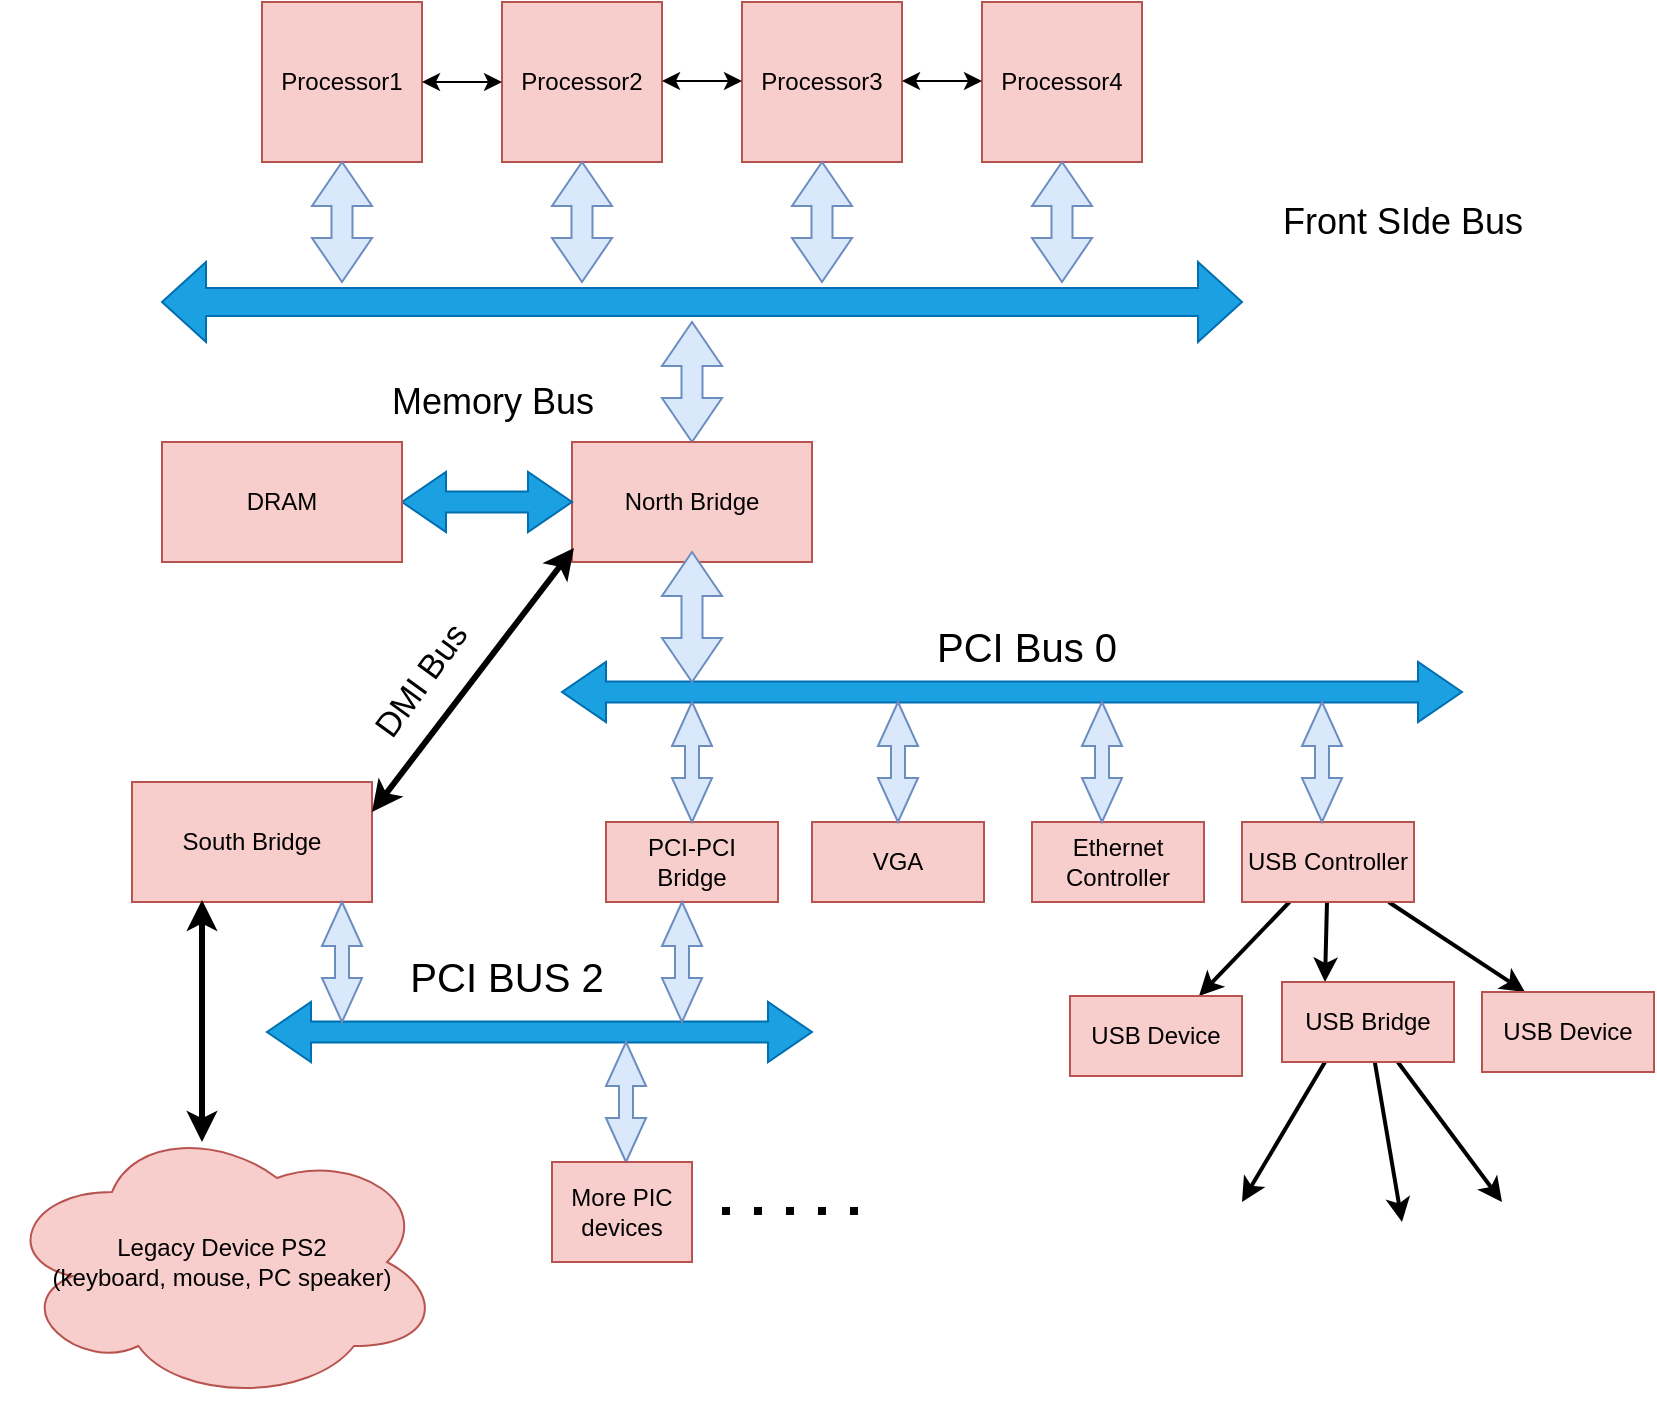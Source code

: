 <mxfile version="13.4.0" type="github">
  <diagram id="cfWycw0iluidlCtiPQWs" name="Page-1">
    <mxGraphModel dx="2066" dy="1105" grid="1" gridSize="10" guides="1" tooltips="1" connect="1" arrows="1" fold="1" page="1" pageScale="1" pageWidth="827" pageHeight="1169" math="0" shadow="0">
      <root>
        <mxCell id="0" />
        <mxCell id="1" parent="0" />
        <mxCell id="TW3tm_7QO1CJUnOCcFBR-1" value="Processor1" style="whiteSpace=wrap;html=1;aspect=fixed;fillColor=#f8cecc;strokeColor=#b85450;" vertex="1" parent="1">
          <mxGeometry x="160" y="170" width="80" height="80" as="geometry" />
        </mxCell>
        <mxCell id="TW3tm_7QO1CJUnOCcFBR-2" value="&lt;span&gt;Processor2&lt;/span&gt;" style="whiteSpace=wrap;html=1;aspect=fixed;fillColor=#f8cecc;strokeColor=#b85450;" vertex="1" parent="1">
          <mxGeometry x="280" y="170" width="80" height="80" as="geometry" />
        </mxCell>
        <mxCell id="TW3tm_7QO1CJUnOCcFBR-3" value="&lt;span&gt;Processor3&lt;/span&gt;" style="whiteSpace=wrap;html=1;aspect=fixed;fillColor=#f8cecc;strokeColor=#b85450;" vertex="1" parent="1">
          <mxGeometry x="400" y="170" width="80" height="80" as="geometry" />
        </mxCell>
        <mxCell id="TW3tm_7QO1CJUnOCcFBR-4" value="&lt;span&gt;Processor4&lt;/span&gt;" style="whiteSpace=wrap;html=1;aspect=fixed;fillColor=#f8cecc;strokeColor=#b85450;" vertex="1" parent="1">
          <mxGeometry x="520" y="170" width="80" height="80" as="geometry" />
        </mxCell>
        <mxCell id="TW3tm_7QO1CJUnOCcFBR-5" value="" style="endArrow=classic;startArrow=classic;html=1;exitX=1;exitY=0.5;exitDx=0;exitDy=0;entryX=0;entryY=0.5;entryDx=0;entryDy=0;" edge="1" parent="1" source="TW3tm_7QO1CJUnOCcFBR-1" target="TW3tm_7QO1CJUnOCcFBR-2">
          <mxGeometry width="50" height="50" relative="1" as="geometry">
            <mxPoint x="240" y="240" as="sourcePoint" />
            <mxPoint x="290" y="190" as="targetPoint" />
          </mxGeometry>
        </mxCell>
        <mxCell id="TW3tm_7QO1CJUnOCcFBR-7" value="" style="endArrow=classic;startArrow=classic;html=1;exitX=1;exitY=0.5;exitDx=0;exitDy=0;entryX=0;entryY=0.5;entryDx=0;entryDy=0;" edge="1" parent="1">
          <mxGeometry width="50" height="50" relative="1" as="geometry">
            <mxPoint x="360" y="209.5" as="sourcePoint" />
            <mxPoint x="400" y="209.5" as="targetPoint" />
          </mxGeometry>
        </mxCell>
        <mxCell id="TW3tm_7QO1CJUnOCcFBR-8" value="" style="endArrow=classic;startArrow=classic;html=1;exitX=1;exitY=0.5;exitDx=0;exitDy=0;entryX=0;entryY=0.5;entryDx=0;entryDy=0;" edge="1" parent="1">
          <mxGeometry width="50" height="50" relative="1" as="geometry">
            <mxPoint x="480" y="209.5" as="sourcePoint" />
            <mxPoint x="520" y="209.5" as="targetPoint" />
          </mxGeometry>
        </mxCell>
        <mxCell id="TW3tm_7QO1CJUnOCcFBR-9" value="" style="html=1;shadow=0;dashed=0;align=center;verticalAlign=middle;shape=mxgraph.arrows2.twoWayArrow;dy=0.65;dx=22;fillColor=#1ba1e2;strokeColor=#006EAF;fontColor=#ffffff;" vertex="1" parent="1">
          <mxGeometry x="110" y="300" width="540" height="40" as="geometry" />
        </mxCell>
        <mxCell id="TW3tm_7QO1CJUnOCcFBR-10" value="&lt;font style=&quot;font-size: 18px&quot;&gt;Front SIde Bus&lt;/font&gt;" style="text;html=1;align=center;verticalAlign=middle;resizable=0;points=[];autosize=1;" vertex="1" parent="1">
          <mxGeometry x="660" y="270" width="140" height="20" as="geometry" />
        </mxCell>
        <mxCell id="TW3tm_7QO1CJUnOCcFBR-11" value="" style="html=1;shadow=0;dashed=0;align=center;verticalAlign=middle;shape=mxgraph.arrows2.twoWayArrow;dy=0.65;dx=22;direction=south;fillColor=#dae8fc;strokeColor=#6c8ebf;" vertex="1" parent="1">
          <mxGeometry x="185" y="250" width="30" height="60" as="geometry" />
        </mxCell>
        <mxCell id="TW3tm_7QO1CJUnOCcFBR-12" value="" style="html=1;shadow=0;dashed=0;align=center;verticalAlign=middle;shape=mxgraph.arrows2.twoWayArrow;dy=0.65;dx=22;direction=south;fillColor=#dae8fc;strokeColor=#6c8ebf;" vertex="1" parent="1">
          <mxGeometry x="305" y="250" width="30" height="60" as="geometry" />
        </mxCell>
        <mxCell id="TW3tm_7QO1CJUnOCcFBR-13" value="" style="html=1;shadow=0;dashed=0;align=center;verticalAlign=middle;shape=mxgraph.arrows2.twoWayArrow;dy=0.65;dx=22;direction=south;fillColor=#dae8fc;strokeColor=#6c8ebf;" vertex="1" parent="1">
          <mxGeometry x="425" y="250" width="30" height="60" as="geometry" />
        </mxCell>
        <mxCell id="TW3tm_7QO1CJUnOCcFBR-14" value="" style="html=1;shadow=0;dashed=0;align=center;verticalAlign=middle;shape=mxgraph.arrows2.twoWayArrow;dy=0.65;dx=22;direction=south;fillColor=#dae8fc;strokeColor=#6c8ebf;" vertex="1" parent="1">
          <mxGeometry x="545" y="250" width="30" height="60" as="geometry" />
        </mxCell>
        <mxCell id="TW3tm_7QO1CJUnOCcFBR-15" value="" style="html=1;shadow=0;dashed=0;align=center;verticalAlign=middle;shape=mxgraph.arrows2.twoWayArrow;dy=0.65;dx=22;direction=south;fillColor=#dae8fc;strokeColor=#6c8ebf;" vertex="1" parent="1">
          <mxGeometry x="360" y="330" width="30" height="60" as="geometry" />
        </mxCell>
        <mxCell id="TW3tm_7QO1CJUnOCcFBR-16" value="North Bridge" style="rounded=0;whiteSpace=wrap;html=1;fillColor=#f8cecc;strokeColor=#b85450;" vertex="1" parent="1">
          <mxGeometry x="315" y="390" width="120" height="60" as="geometry" />
        </mxCell>
        <mxCell id="TW3tm_7QO1CJUnOCcFBR-17" value="" style="html=1;shadow=0;dashed=0;align=center;verticalAlign=middle;shape=mxgraph.arrows2.twoWayArrow;dy=0.65;dx=22;fillColor=#1ba1e2;strokeColor=#006EAF;fontColor=#ffffff;" vertex="1" parent="1">
          <mxGeometry x="230" y="405" width="85" height="30" as="geometry" />
        </mxCell>
        <mxCell id="TW3tm_7QO1CJUnOCcFBR-18" value="DRAM" style="rounded=0;whiteSpace=wrap;html=1;fillColor=#f8cecc;strokeColor=#b85450;" vertex="1" parent="1">
          <mxGeometry x="110" y="390" width="120" height="60" as="geometry" />
        </mxCell>
        <mxCell id="TW3tm_7QO1CJUnOCcFBR-19" value="&lt;font style=&quot;font-size: 18px&quot;&gt;Memory Bus&lt;/font&gt;" style="text;html=1;align=center;verticalAlign=middle;resizable=0;points=[];autosize=1;" vertex="1" parent="1">
          <mxGeometry x="215" y="360" width="120" height="20" as="geometry" />
        </mxCell>
        <mxCell id="TW3tm_7QO1CJUnOCcFBR-20" value="South Bridge" style="rounded=0;whiteSpace=wrap;html=1;fillColor=#f8cecc;strokeColor=#b85450;" vertex="1" parent="1">
          <mxGeometry x="95" y="560" width="120" height="60" as="geometry" />
        </mxCell>
        <mxCell id="TW3tm_7QO1CJUnOCcFBR-22" value="" style="endArrow=classic;startArrow=classic;html=1;exitX=1;exitY=0.25;exitDx=0;exitDy=0;entryX=0.008;entryY=0.883;entryDx=0;entryDy=0;strokeWidth=3;entryPerimeter=0;" edge="1" parent="1" source="TW3tm_7QO1CJUnOCcFBR-20" target="TW3tm_7QO1CJUnOCcFBR-16">
          <mxGeometry width="50" height="50" relative="1" as="geometry">
            <mxPoint x="250" y="530" as="sourcePoint" />
            <mxPoint x="300" y="480" as="targetPoint" />
          </mxGeometry>
        </mxCell>
        <mxCell id="TW3tm_7QO1CJUnOCcFBR-23" value="&lt;font style=&quot;font-size: 17px&quot;&gt;DMI Bus&lt;/font&gt;" style="text;html=1;align=center;verticalAlign=middle;resizable=0;points=[];autosize=1;rotation=306;" vertex="1" parent="1">
          <mxGeometry x="200" y="500" width="80" height="20" as="geometry" />
        </mxCell>
        <mxCell id="TW3tm_7QO1CJUnOCcFBR-26" value="" style="html=1;shadow=0;dashed=0;align=center;verticalAlign=middle;shape=mxgraph.arrows2.twoWayArrow;dy=0.65;dx=22;fillColor=#1ba1e2;strokeColor=#006EAF;fontColor=#ffffff;" vertex="1" parent="1">
          <mxGeometry x="310" y="500" width="450" height="30" as="geometry" />
        </mxCell>
        <mxCell id="TW3tm_7QO1CJUnOCcFBR-27" value="" style="html=1;shadow=0;dashed=0;align=center;verticalAlign=middle;shape=mxgraph.arrows2.twoWayArrow;dy=0.65;dx=22;direction=south;fillColor=#dae8fc;strokeColor=#6c8ebf;sketch=0;" vertex="1" parent="1">
          <mxGeometry x="360" y="445" width="30" height="65" as="geometry" />
        </mxCell>
        <mxCell id="TW3tm_7QO1CJUnOCcFBR-30" value="PCI-PCI&lt;br&gt;Bridge" style="rounded=0;whiteSpace=wrap;html=1;fillColor=#f8cecc;strokeColor=#b85450;" vertex="1" parent="1">
          <mxGeometry x="332" y="580" width="86" height="40" as="geometry" />
        </mxCell>
        <mxCell id="TW3tm_7QO1CJUnOCcFBR-31" value="VGA" style="rounded=0;whiteSpace=wrap;html=1;fillColor=#f8cecc;strokeColor=#b85450;" vertex="1" parent="1">
          <mxGeometry x="435" y="580" width="86" height="40" as="geometry" />
        </mxCell>
        <mxCell id="TW3tm_7QO1CJUnOCcFBR-32" value="Ethernet Controller" style="rounded=0;whiteSpace=wrap;html=1;fillColor=#f8cecc;strokeColor=#b85450;" vertex="1" parent="1">
          <mxGeometry x="545" y="580" width="86" height="40" as="geometry" />
        </mxCell>
        <mxCell id="TW3tm_7QO1CJUnOCcFBR-62" style="edgeStyle=none;rounded=0;orthogonalLoop=1;jettySize=auto;html=1;entryX=0.75;entryY=0;entryDx=0;entryDy=0;strokeWidth=2;" edge="1" parent="1" source="TW3tm_7QO1CJUnOCcFBR-33" target="TW3tm_7QO1CJUnOCcFBR-58">
          <mxGeometry relative="1" as="geometry" />
        </mxCell>
        <mxCell id="TW3tm_7QO1CJUnOCcFBR-63" style="edgeStyle=none;rounded=0;orthogonalLoop=1;jettySize=auto;html=1;entryX=0.25;entryY=0;entryDx=0;entryDy=0;strokeWidth=2;" edge="1" parent="1" source="TW3tm_7QO1CJUnOCcFBR-33" target="TW3tm_7QO1CJUnOCcFBR-56">
          <mxGeometry relative="1" as="geometry" />
        </mxCell>
        <mxCell id="TW3tm_7QO1CJUnOCcFBR-64" style="edgeStyle=none;rounded=0;orthogonalLoop=1;jettySize=auto;html=1;entryX=0.25;entryY=0;entryDx=0;entryDy=0;strokeWidth=2;" edge="1" parent="1" source="TW3tm_7QO1CJUnOCcFBR-33" target="TW3tm_7QO1CJUnOCcFBR-57">
          <mxGeometry relative="1" as="geometry" />
        </mxCell>
        <mxCell id="TW3tm_7QO1CJUnOCcFBR-33" value="USB Controller" style="rounded=0;whiteSpace=wrap;html=1;fillColor=#f8cecc;strokeColor=#b85450;" vertex="1" parent="1">
          <mxGeometry x="650" y="580" width="86" height="40" as="geometry" />
        </mxCell>
        <mxCell id="TW3tm_7QO1CJUnOCcFBR-34" value="" style="html=1;shadow=0;dashed=0;align=center;verticalAlign=middle;shape=mxgraph.arrows2.twoWayArrow;dy=0.65;dx=22;direction=south;fillColor=#dae8fc;strokeColor=#6c8ebf;sketch=0;" vertex="1" parent="1">
          <mxGeometry x="365" y="520" width="20" height="60" as="geometry" />
        </mxCell>
        <mxCell id="TW3tm_7QO1CJUnOCcFBR-35" value="" style="html=1;shadow=0;dashed=0;align=center;verticalAlign=middle;shape=mxgraph.arrows2.twoWayArrow;dy=0.65;dx=22;direction=south;fillColor=#dae8fc;strokeColor=#6c8ebf;sketch=0;" vertex="1" parent="1">
          <mxGeometry x="468" y="520" width="20" height="60" as="geometry" />
        </mxCell>
        <mxCell id="TW3tm_7QO1CJUnOCcFBR-36" value="" style="html=1;shadow=0;dashed=0;align=center;verticalAlign=middle;shape=mxgraph.arrows2.twoWayArrow;dy=0.65;dx=22;direction=south;fillColor=#dae8fc;strokeColor=#6c8ebf;sketch=0;" vertex="1" parent="1">
          <mxGeometry x="570" y="520" width="20" height="60" as="geometry" />
        </mxCell>
        <mxCell id="TW3tm_7QO1CJUnOCcFBR-37" value="" style="html=1;shadow=0;dashed=0;align=center;verticalAlign=middle;shape=mxgraph.arrows2.twoWayArrow;dy=0.65;dx=22;direction=south;fillColor=#dae8fc;strokeColor=#6c8ebf;sketch=0;" vertex="1" parent="1">
          <mxGeometry x="680" y="520" width="20" height="60" as="geometry" />
        </mxCell>
        <mxCell id="TW3tm_7QO1CJUnOCcFBR-40" value="&lt;font style=&quot;font-size: 20px&quot;&gt;PCI Bus 0&lt;/font&gt;" style="text;html=1;align=center;verticalAlign=middle;resizable=0;points=[];autosize=1;" vertex="1" parent="1">
          <mxGeometry x="487" y="482" width="110" height="20" as="geometry" />
        </mxCell>
        <mxCell id="TW3tm_7QO1CJUnOCcFBR-41" value="" style="html=1;shadow=0;dashed=0;align=center;verticalAlign=middle;shape=mxgraph.arrows2.twoWayArrow;dy=0.65;dx=22;fillColor=#1ba1e2;strokeColor=#006EAF;fontColor=#ffffff;" vertex="1" parent="1">
          <mxGeometry x="162.5" y="670" width="272.5" height="30" as="geometry" />
        </mxCell>
        <mxCell id="TW3tm_7QO1CJUnOCcFBR-42" value="" style="html=1;shadow=0;dashed=0;align=center;verticalAlign=middle;shape=mxgraph.arrows2.twoWayArrow;dy=0.65;dx=22;direction=south;fillColor=#dae8fc;strokeColor=#6c8ebf;sketch=0;" vertex="1" parent="1">
          <mxGeometry x="190" y="620" width="20" height="60" as="geometry" />
        </mxCell>
        <mxCell id="TW3tm_7QO1CJUnOCcFBR-45" value="" style="html=1;shadow=0;dashed=0;align=center;verticalAlign=middle;shape=mxgraph.arrows2.twoWayArrow;dy=0.65;dx=22;direction=south;fillColor=#dae8fc;strokeColor=#6c8ebf;sketch=0;" vertex="1" parent="1">
          <mxGeometry x="360" y="620" width="20" height="60" as="geometry" />
        </mxCell>
        <mxCell id="TW3tm_7QO1CJUnOCcFBR-46" value="&lt;font style=&quot;font-size: 20px&quot;&gt;PCI BUS 2&lt;/font&gt;" style="text;html=1;align=center;verticalAlign=middle;resizable=0;points=[];autosize=1;" vertex="1" parent="1">
          <mxGeometry x="227" y="647" width="110" height="20" as="geometry" />
        </mxCell>
        <mxCell id="TW3tm_7QO1CJUnOCcFBR-47" value="" style="html=1;shadow=0;dashed=0;align=center;verticalAlign=middle;shape=mxgraph.arrows2.twoWayArrow;dy=0.65;dx=22;direction=south;fillColor=#dae8fc;strokeColor=#6c8ebf;sketch=0;" vertex="1" parent="1">
          <mxGeometry x="332" y="690" width="20" height="60" as="geometry" />
        </mxCell>
        <mxCell id="TW3tm_7QO1CJUnOCcFBR-48" value="More PIC devices" style="rounded=0;whiteSpace=wrap;html=1;sketch=0;fillColor=#f8cecc;strokeColor=#b85450;" vertex="1" parent="1">
          <mxGeometry x="305" y="750" width="70" height="50" as="geometry" />
        </mxCell>
        <mxCell id="TW3tm_7QO1CJUnOCcFBR-49" value="" style="endArrow=none;dashed=1;html=1;dashPattern=1 3;strokeWidth=4;" edge="1" parent="1">
          <mxGeometry width="50" height="50" relative="1" as="geometry">
            <mxPoint x="390" y="774.5" as="sourcePoint" />
            <mxPoint x="470" y="774.5" as="targetPoint" />
          </mxGeometry>
        </mxCell>
        <mxCell id="TW3tm_7QO1CJUnOCcFBR-50" value="" style="endArrow=classic;startArrow=classic;html=1;entryX=0.008;entryY=0.883;entryDx=0;entryDy=0;strokeWidth=3;entryPerimeter=0;" edge="1" parent="1">
          <mxGeometry width="50" height="50" relative="1" as="geometry">
            <mxPoint x="130" y="740" as="sourcePoint" />
            <mxPoint x="130.0" y="618.99" as="targetPoint" />
          </mxGeometry>
        </mxCell>
        <mxCell id="TW3tm_7QO1CJUnOCcFBR-51" value="Legacy Device PS2&lt;br&gt;(keyboard, mouse, PC speaker)" style="ellipse;shape=cloud;whiteSpace=wrap;html=1;sketch=0;fillColor=#f8cecc;strokeColor=#b85450;" vertex="1" parent="1">
          <mxGeometry x="30" y="730" width="220" height="140" as="geometry" />
        </mxCell>
        <mxCell id="TW3tm_7QO1CJUnOCcFBR-59" style="rounded=0;orthogonalLoop=1;jettySize=auto;html=1;strokeWidth=2;exitX=0.25;exitY=1;exitDx=0;exitDy=0;" edge="1" parent="1" source="TW3tm_7QO1CJUnOCcFBR-56">
          <mxGeometry relative="1" as="geometry">
            <mxPoint x="650" y="770" as="targetPoint" />
          </mxGeometry>
        </mxCell>
        <mxCell id="TW3tm_7QO1CJUnOCcFBR-60" style="edgeStyle=none;rounded=0;orthogonalLoop=1;jettySize=auto;html=1;strokeWidth=2;" edge="1" parent="1" source="TW3tm_7QO1CJUnOCcFBR-56">
          <mxGeometry relative="1" as="geometry">
            <mxPoint x="730" y="780" as="targetPoint" />
          </mxGeometry>
        </mxCell>
        <mxCell id="TW3tm_7QO1CJUnOCcFBR-61" style="edgeStyle=none;rounded=0;orthogonalLoop=1;jettySize=auto;html=1;strokeWidth=2;" edge="1" parent="1" source="TW3tm_7QO1CJUnOCcFBR-56">
          <mxGeometry relative="1" as="geometry">
            <mxPoint x="780" y="770" as="targetPoint" />
          </mxGeometry>
        </mxCell>
        <mxCell id="TW3tm_7QO1CJUnOCcFBR-56" value="USB Bridge" style="rounded=0;whiteSpace=wrap;html=1;fillColor=#f8cecc;strokeColor=#b85450;" vertex="1" parent="1">
          <mxGeometry x="670" y="660" width="86" height="40" as="geometry" />
        </mxCell>
        <mxCell id="TW3tm_7QO1CJUnOCcFBR-57" value="USB Device" style="rounded=0;whiteSpace=wrap;html=1;fillColor=#f8cecc;strokeColor=#b85450;" vertex="1" parent="1">
          <mxGeometry x="770" y="665" width="86" height="40" as="geometry" />
        </mxCell>
        <mxCell id="TW3tm_7QO1CJUnOCcFBR-58" value="USB Device" style="rounded=0;whiteSpace=wrap;html=1;fillColor=#f8cecc;strokeColor=#b85450;" vertex="1" parent="1">
          <mxGeometry x="564" y="667" width="86" height="40" as="geometry" />
        </mxCell>
      </root>
    </mxGraphModel>
  </diagram>
</mxfile>
